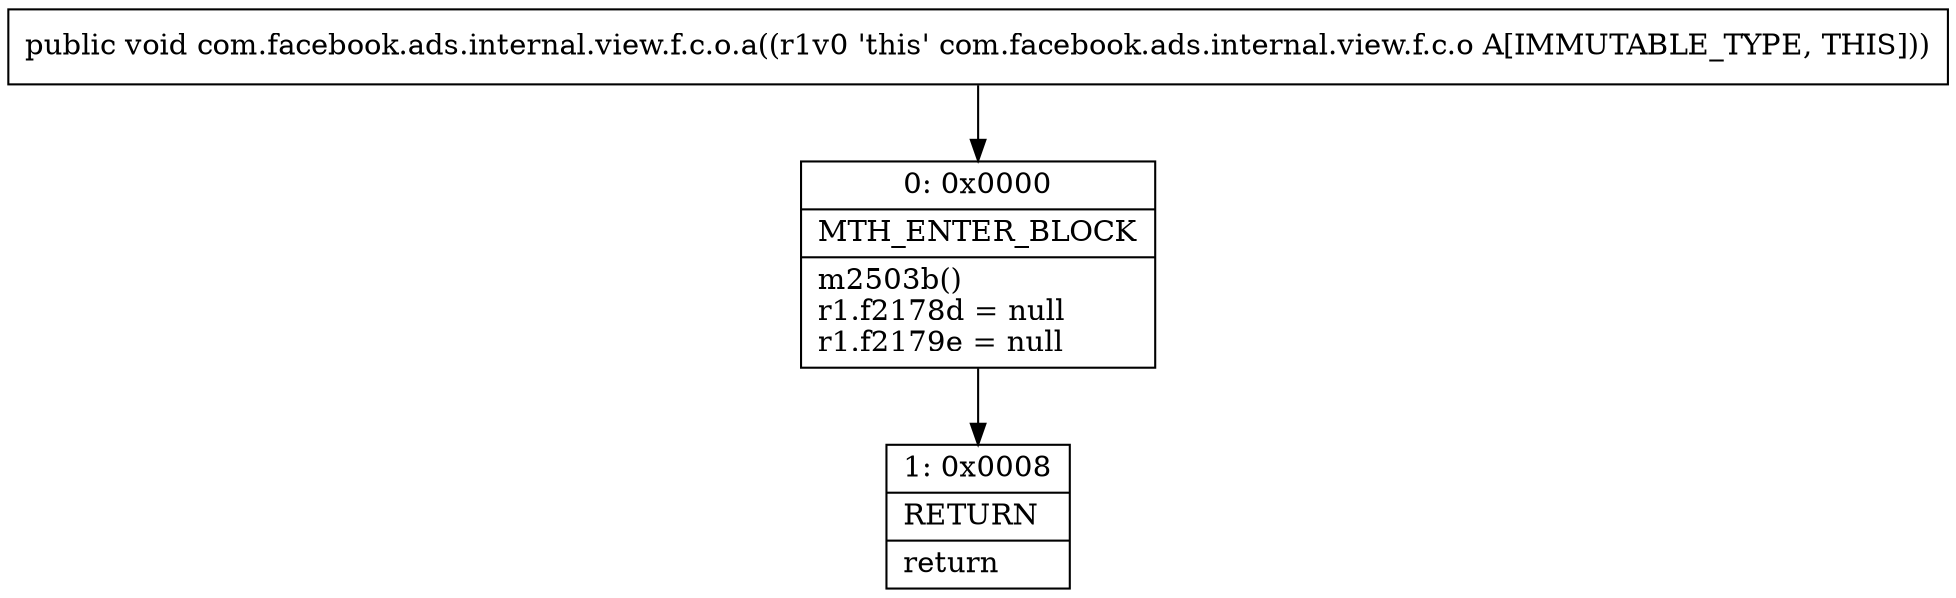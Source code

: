 digraph "CFG forcom.facebook.ads.internal.view.f.c.o.a()V" {
Node_0 [shape=record,label="{0\:\ 0x0000|MTH_ENTER_BLOCK\l|m2503b()\lr1.f2178d = null\lr1.f2179e = null\l}"];
Node_1 [shape=record,label="{1\:\ 0x0008|RETURN\l|return\l}"];
MethodNode[shape=record,label="{public void com.facebook.ads.internal.view.f.c.o.a((r1v0 'this' com.facebook.ads.internal.view.f.c.o A[IMMUTABLE_TYPE, THIS])) }"];
MethodNode -> Node_0;
Node_0 -> Node_1;
}

